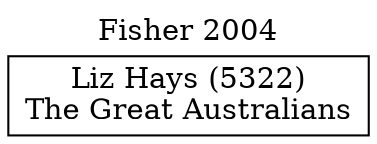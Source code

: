 // House preference flow
digraph "Liz Hays (5322)_Fisher_2004" {
	graph [label="Fisher 2004" labelloc=t mclimit=10]
	node [shape=box]
	"Liz Hays (5322)" [label="Liz Hays (5322)
The Great Australians"]
}
